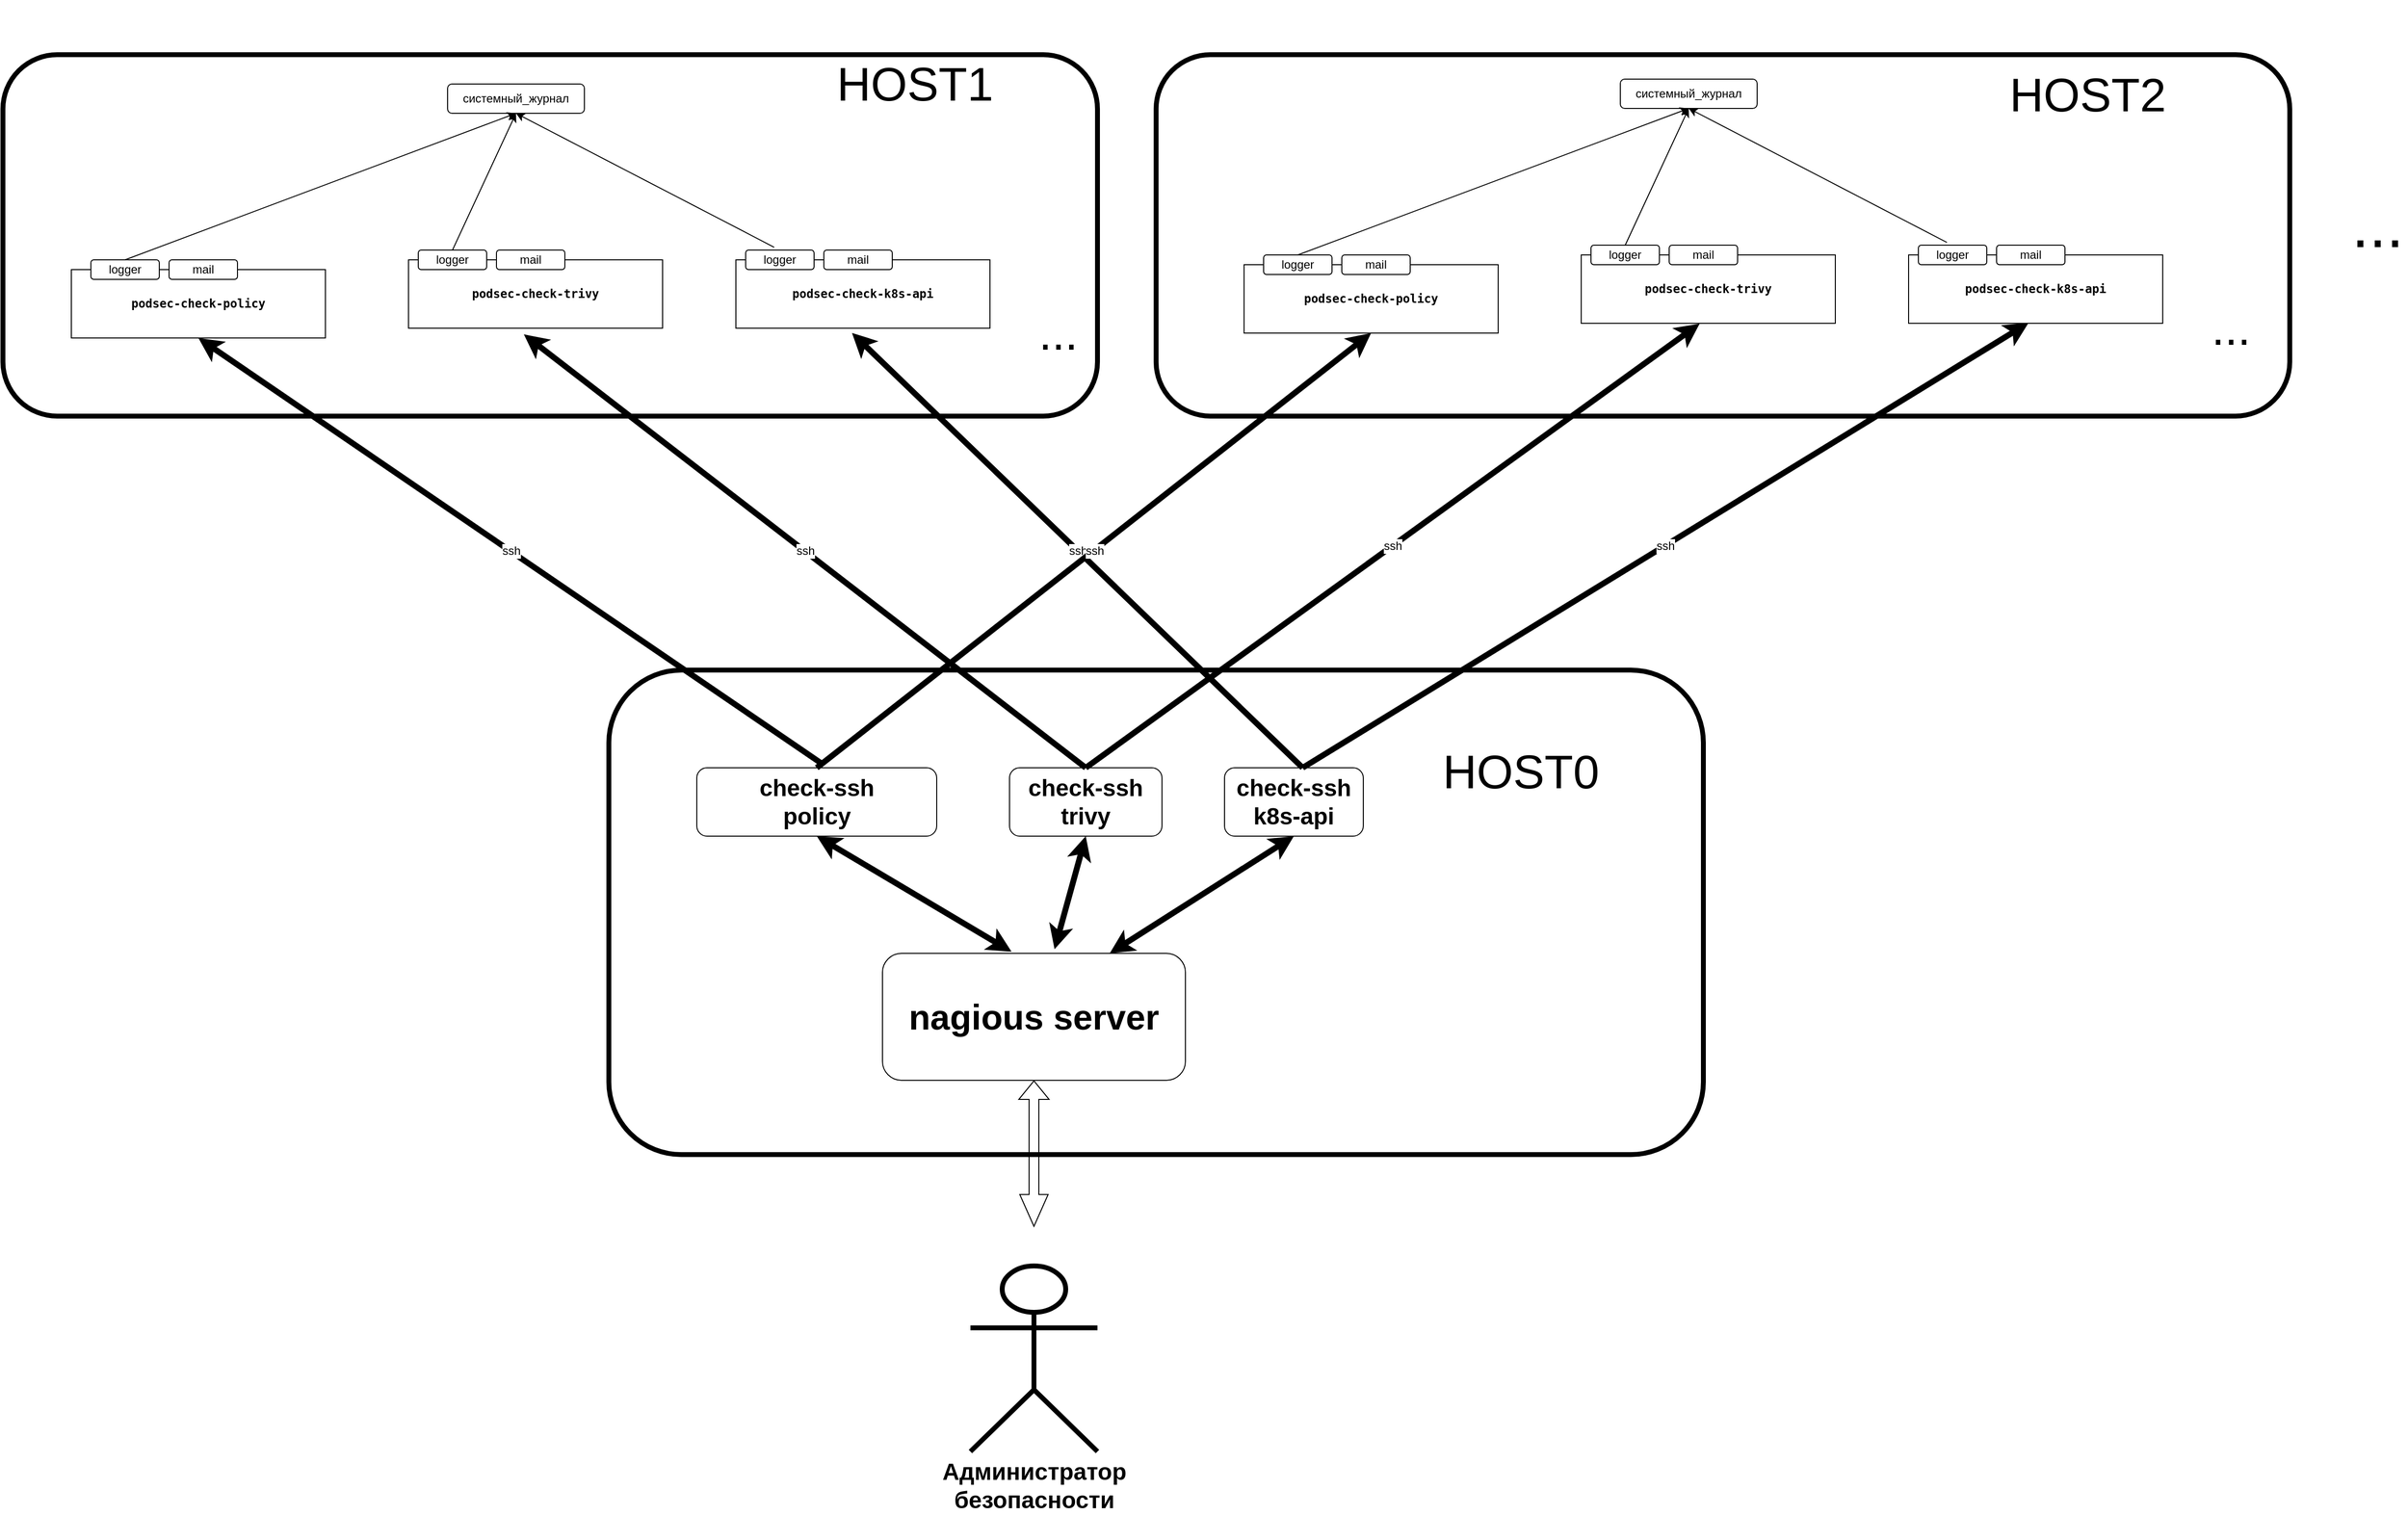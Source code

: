 <mxfile version="17.4.2" type="device"><diagram id="cSXANtr4w71hsvH4BP3p" name="Страница 1"><mxGraphModel dx="2449" dy="1864" grid="1" gridSize="10" guides="1" tooltips="1" connect="1" arrows="1" fold="1" page="1" pageScale="1" pageWidth="827" pageHeight="1169" math="0" shadow="0"><root><mxCell id="0"/><mxCell id="1" parent="0"/><mxCell id="7xnJ8JzGo90xuwVQswO0-2" value="&lt;span style=&quot;font-family: monospace ; font-weight: 700 ; background-color: rgb(255 , 255 , 255)&quot;&gt;podsec-check-policy&lt;/span&gt;&lt;span style=&quot;font-family: monospace&quot;&gt;&lt;br&gt;&lt;/span&gt;" style="rounded=0;whiteSpace=wrap;html=1;" parent="1" vertex="1"><mxGeometry x="370" y="280" width="260" height="70" as="geometry"/></mxCell><mxCell id="7xnJ8JzGo90xuwVQswO0-6" value="&lt;span style=&quot;font-family: monospace ; font-weight: 700 ; background-color: rgb(255 , 255 , 255)&quot;&gt;podsec-check-trivy&lt;/span&gt;&lt;span style=&quot;font-family: monospace&quot;&gt;&lt;br&gt;&lt;/span&gt;" style="rounded=0;whiteSpace=wrap;html=1;" parent="1" vertex="1"><mxGeometry x="715" y="270" width="260" height="70" as="geometry"/></mxCell><mxCell id="7xnJ8JzGo90xuwVQswO0-15" value="&lt;font style=&quot;font-size: 48px&quot;&gt;...&lt;/font&gt;" style="text;html=1;strokeColor=none;fillColor=none;align=center;verticalAlign=middle;whiteSpace=wrap;rounded=0;fontColor=#000000;" parent="1" vertex="1"><mxGeometry x="1350" y="330" width="60" height="30" as="geometry"/></mxCell><mxCell id="7xnJ8JzGo90xuwVQswO0-19" style="edgeStyle=orthogonalEdgeStyle;rounded=0;orthogonalLoop=1;jettySize=auto;html=1;exitX=0.5;exitY=1;exitDx=0;exitDy=0;fontSize=48;fontColor=#000000;" parent="1" source="7xnJ8JzGo90xuwVQswO0-15" target="7xnJ8JzGo90xuwVQswO0-15" edge="1"><mxGeometry relative="1" as="geometry"/></mxCell><mxCell id="7xnJ8JzGo90xuwVQswO0-21" value="системный_журнал" style="rounded=1;whiteSpace=wrap;html=1;fontSize=12;fontColor=#000000;" parent="1" vertex="1"><mxGeometry x="755" y="90" width="140" height="30" as="geometry"/></mxCell><mxCell id="7xnJ8JzGo90xuwVQswO0-22" value="logger" style="rounded=1;whiteSpace=wrap;html=1;fontSize=12;fontColor=#000000;" parent="1" vertex="1"><mxGeometry x="390" y="270" width="70" height="20" as="geometry"/></mxCell><mxCell id="7xnJ8JzGo90xuwVQswO0-23" value="" style="endArrow=classic;html=1;rounded=0;fontSize=12;fontColor=#000000;entryX=0.5;entryY=1;entryDx=0;entryDy=0;exitX=0.5;exitY=0;exitDx=0;exitDy=0;" parent="1" source="7xnJ8JzGo90xuwVQswO0-22" target="7xnJ8JzGo90xuwVQswO0-21" edge="1"><mxGeometry width="50" height="50" relative="1" as="geometry"><mxPoint x="590" y="310" as="sourcePoint"/><mxPoint x="640" y="260" as="targetPoint"/></mxGeometry></mxCell><mxCell id="7xnJ8JzGo90xuwVQswO0-24" value="mail" style="rounded=1;whiteSpace=wrap;html=1;fontSize=12;fontColor=#000000;" parent="1" vertex="1"><mxGeometry x="470" y="270" width="70" height="20" as="geometry"/></mxCell><mxCell id="7xnJ8JzGo90xuwVQswO0-27" value="&lt;font style=&quot;font-size: 36px&quot;&gt;&lt;b&gt;nagious server&lt;/b&gt;&lt;/font&gt;" style="rounded=1;whiteSpace=wrap;html=1;fontSize=12;fontColor=#000000;" parent="1" vertex="1"><mxGeometry x="1200" y="980" width="310" height="130" as="geometry"/></mxCell><mxCell id="7xnJ8JzGo90xuwVQswO0-30" value="logger" style="rounded=1;whiteSpace=wrap;html=1;fontSize=12;fontColor=#000000;" parent="1" vertex="1"><mxGeometry x="725" y="260" width="70" height="20" as="geometry"/></mxCell><mxCell id="7xnJ8JzGo90xuwVQswO0-31" value="mail" style="rounded=1;whiteSpace=wrap;html=1;fontSize=12;fontColor=#000000;" parent="1" vertex="1"><mxGeometry x="805" y="260" width="70" height="20" as="geometry"/></mxCell><mxCell id="7xnJ8JzGo90xuwVQswO0-33" value="&lt;span style=&quot;font-family: monospace ; font-weight: 700 ; background-color: rgb(255 , 255 , 255)&quot;&gt;podsec-check-k8s-api&lt;/span&gt;&lt;span style=&quot;font-family: monospace&quot;&gt;&lt;br&gt;&lt;/span&gt;" style="rounded=0;whiteSpace=wrap;html=1;" parent="1" vertex="1"><mxGeometry x="1050" y="270" width="260" height="70" as="geometry"/></mxCell><mxCell id="7xnJ8JzGo90xuwVQswO0-34" value="logger" style="rounded=1;whiteSpace=wrap;html=1;fontSize=12;fontColor=#000000;" parent="1" vertex="1"><mxGeometry x="1060" y="260" width="70" height="20" as="geometry"/></mxCell><mxCell id="7xnJ8JzGo90xuwVQswO0-35" value="mail" style="rounded=1;whiteSpace=wrap;html=1;fontSize=12;fontColor=#000000;" parent="1" vertex="1"><mxGeometry x="1140" y="260" width="70" height="20" as="geometry"/></mxCell><mxCell id="7xnJ8JzGo90xuwVQswO0-38" value="" style="endArrow=classic;html=1;rounded=0;fontSize=12;fontColor=#000000;exitX=0.417;exitY=-0.143;exitDx=0;exitDy=0;exitPerimeter=0;entryX=0.5;entryY=1;entryDx=0;entryDy=0;" parent="1" source="7xnJ8JzGo90xuwVQswO0-34" target="7xnJ8JzGo90xuwVQswO0-21" edge="1"><mxGeometry width="50" height="50" relative="1" as="geometry"><mxPoint x="695" y="280" as="sourcePoint"/><mxPoint x="590" y="180" as="targetPoint"/></mxGeometry></mxCell><mxCell id="7xnJ8JzGo90xuwVQswO0-58" value="" style="endArrow=classic;html=1;rounded=0;fontSize=12;fontColor=#000000;strokeWidth=6;shadow=0;sketch=0;exitX=0.525;exitY=-0.051;exitDx=0;exitDy=0;exitPerimeter=0;entryX=0.5;entryY=1;entryDx=0;entryDy=0;" parent="1" source="7xnJ8JzGo90xuwVQswO0-64" target="7xnJ8JzGo90xuwVQswO0-2" edge="1"><mxGeometry relative="1" as="geometry"><mxPoint x="740" y="-100" as="sourcePoint"/><mxPoint x="490" y="460" as="targetPoint"/></mxGeometry></mxCell><mxCell id="7xnJ8JzGo90xuwVQswO0-59" value="ssh" style="edgeLabel;resizable=0;html=1;align=center;verticalAlign=middle;fontSize=12;fontColor=#000000;" parent="7xnJ8JzGo90xuwVQswO0-58" connectable="0" vertex="1"><mxGeometry relative="1" as="geometry"/></mxCell><mxCell id="7xnJ8JzGo90xuwVQswO0-64" value="&lt;font style=&quot;font-size: 24px&quot;&gt;&lt;b&gt;check-ssh&lt;br&gt;policy&lt;/b&gt;&lt;/font&gt;" style="rounded=1;whiteSpace=wrap;html=1;fontSize=12;fontColor=#000000;fillColor=none;" parent="1" vertex="1"><mxGeometry x="1010" y="790" width="245.5" height="70" as="geometry"/></mxCell><mxCell id="7xnJ8JzGo90xuwVQswO0-65" value="&lt;font style=&quot;font-size: 24px&quot;&gt;&lt;b&gt;check-ssh&lt;br&gt;trivy&lt;/b&gt;&lt;/font&gt;" style="rounded=1;whiteSpace=wrap;html=1;fontSize=12;fontColor=#000000;fillColor=none;" parent="1" vertex="1"><mxGeometry x="1330" y="790" width="156" height="70" as="geometry"/></mxCell><mxCell id="7xnJ8JzGo90xuwVQswO0-66" value="" style="endArrow=classic;html=1;rounded=0;fontSize=12;fontColor=#000000;strokeWidth=6;shadow=0;sketch=0;exitX=0.5;exitY=0;exitDx=0;exitDy=0;entryX=0.454;entryY=1.09;entryDx=0;entryDy=0;entryPerimeter=0;" parent="1" source="7xnJ8JzGo90xuwVQswO0-65" target="7xnJ8JzGo90xuwVQswO0-6" edge="1"><mxGeometry relative="1" as="geometry"><mxPoint x="883.28" y="-95.5" as="sourcePoint"/><mxPoint x="833.18" y="462.64" as="targetPoint"/></mxGeometry></mxCell><mxCell id="7xnJ8JzGo90xuwVQswO0-67" value="ssh" style="edgeLabel;resizable=0;html=1;align=center;verticalAlign=middle;fontSize=12;fontColor=#000000;" parent="7xnJ8JzGo90xuwVQswO0-66" connectable="0" vertex="1"><mxGeometry relative="1" as="geometry"/></mxCell><mxCell id="7xnJ8JzGo90xuwVQswO0-69" value="&lt;font style=&quot;font-size: 24px&quot;&gt;&lt;b&gt;check-ssh&lt;br&gt;k8s-api&lt;/b&gt;&lt;/font&gt;" style="rounded=1;whiteSpace=wrap;html=1;fontSize=12;fontColor=#000000;fillColor=none;" parent="1" vertex="1"><mxGeometry x="1550" y="790" width="142" height="70" as="geometry"/></mxCell><mxCell id="7xnJ8JzGo90xuwVQswO0-74" value="" style="endArrow=classic;html=1;rounded=0;fontSize=12;fontColor=#000000;strokeWidth=6;shadow=0;sketch=0;exitX=0.563;exitY=0;exitDx=0;exitDy=0;entryX=0.457;entryY=1.069;entryDx=0;entryDy=0;entryPerimeter=0;exitPerimeter=0;" parent="1" source="7xnJ8JzGo90xuwVQswO0-69" target="7xnJ8JzGo90xuwVQswO0-33" edge="1"><mxGeometry relative="1" as="geometry"><mxPoint x="881.68" y="656.82" as="sourcePoint"/><mxPoint x="1172.44" y="461.1" as="targetPoint"/></mxGeometry></mxCell><mxCell id="7xnJ8JzGo90xuwVQswO0-75" value="ssh" style="edgeLabel;resizable=0;html=1;align=center;verticalAlign=middle;fontSize=12;fontColor=#000000;" parent="7xnJ8JzGo90xuwVQswO0-74" connectable="0" vertex="1"><mxGeometry relative="1" as="geometry"/></mxCell><mxCell id="7xnJ8JzGo90xuwVQswO0-76" value="&lt;font style=&quot;font-size: 24px&quot;&gt;&lt;b&gt;Администратор&lt;br&gt;безопасности&lt;/b&gt;&lt;/font&gt;" style="shape=umlActor;verticalLabelPosition=bottom;verticalAlign=top;html=1;outlineConnect=0;fontSize=12;fontColor=#000000;strokeWidth=5;" parent="1" vertex="1"><mxGeometry x="1290" y="1300" width="130" height="190" as="geometry"/></mxCell><mxCell id="7xnJ8JzGo90xuwVQswO0-77" value="" style="endArrow=classic;html=1;rounded=0;fontSize=12;fontColor=#000000;entryX=0.5;entryY=1;entryDx=0;entryDy=0;exitX=0.242;exitY=0.091;exitDx=0;exitDy=0;exitPerimeter=0;" parent="1" target="7xnJ8JzGo90xuwVQswO0-21" edge="1"><mxGeometry width="50" height="50" relative="1" as="geometry"><mxPoint x="760.02" y="260.02" as="sourcePoint"/><mxPoint x="835" y="130" as="targetPoint"/></mxGeometry></mxCell><mxCell id="7xnJ8JzGo90xuwVQswO0-78" value="&lt;font style=&quot;font-size: 48px&quot;&gt;&amp;nbsp; &amp;nbsp; &amp;nbsp; &amp;nbsp; &amp;nbsp; &amp;nbsp; &amp;nbsp; &amp;nbsp; &amp;nbsp; &amp;nbsp; &amp;nbsp; &amp;nbsp; &amp;nbsp; &amp;nbsp; &amp;nbsp; &amp;nbsp; &amp;nbsp; &amp;nbsp; &amp;nbsp; &amp;nbsp; &amp;nbsp; &amp;nbsp; &amp;nbsp; &amp;nbsp; &amp;nbsp; &amp;nbsp; &amp;nbsp; &amp;nbsp; &amp;nbsp; &amp;nbsp; &amp;nbsp; &amp;nbsp; &amp;nbsp; &amp;nbsp; &amp;nbsp; &amp;nbsp; &lt;br&gt;&amp;nbsp; &amp;nbsp; &amp;nbsp; &amp;nbsp; &amp;nbsp; &amp;nbsp; &amp;nbsp; &amp;nbsp; &amp;nbsp; &amp;nbsp; &amp;nbsp; &amp;nbsp; &amp;nbsp; &amp;nbsp; &amp;nbsp; &amp;nbsp; &amp;nbsp; &amp;nbsp; &amp;nbsp; &amp;nbsp; &amp;nbsp; &amp;nbsp; &amp;nbsp; &amp;nbsp; &amp;nbsp; &amp;nbsp; &amp;nbsp; &amp;nbsp; HOST1&lt;/font&gt;&lt;br&gt;&lt;br&gt;&lt;br&gt;&lt;br&gt;&lt;br&gt;&lt;br&gt;&lt;br&gt;&lt;br&gt;&lt;br&gt;&lt;br&gt;&lt;br&gt;&lt;br&gt;&lt;br&gt;&lt;br&gt;&lt;br&gt;&lt;br&gt;&lt;br&gt;&lt;br&gt;" style="rounded=1;whiteSpace=wrap;html=1;fontSize=18;fontColor=#000000;strokeWidth=5;fillColor=none;" parent="1" vertex="1"><mxGeometry x="300" y="60" width="1120" height="370" as="geometry"/></mxCell><mxCell id="7xnJ8JzGo90xuwVQswO0-81" value="&lt;span style=&quot;font-family: monospace ; font-weight: 700 ; background-color: rgb(255 , 255 , 255)&quot;&gt;podsec-check-policy&lt;/span&gt;&lt;span style=&quot;font-family: monospace&quot;&gt;&lt;br&gt;&lt;/span&gt;" style="rounded=0;whiteSpace=wrap;html=1;" parent="1" vertex="1"><mxGeometry x="1570" y="275" width="260" height="70" as="geometry"/></mxCell><mxCell id="7xnJ8JzGo90xuwVQswO0-84" value="&lt;span style=&quot;font-family: monospace ; font-weight: 700 ; background-color: rgb(255 , 255 , 255)&quot;&gt;podsec-check-trivy&lt;/span&gt;&lt;span style=&quot;font-family: monospace&quot;&gt;&lt;br&gt;&lt;/span&gt;" style="rounded=0;whiteSpace=wrap;html=1;" parent="1" vertex="1"><mxGeometry x="1915" y="265" width="260" height="70" as="geometry"/></mxCell><mxCell id="7xnJ8JzGo90xuwVQswO0-88" value="&lt;font style=&quot;font-size: 48px&quot;&gt;...&lt;/font&gt;" style="text;html=1;strokeColor=none;fillColor=none;align=center;verticalAlign=middle;whiteSpace=wrap;rounded=0;fontColor=#000000;" parent="1" vertex="1"><mxGeometry x="2550" y="325" width="60" height="30" as="geometry"/></mxCell><mxCell id="7xnJ8JzGo90xuwVQswO0-89" style="edgeStyle=orthogonalEdgeStyle;rounded=0;orthogonalLoop=1;jettySize=auto;html=1;exitX=0.5;exitY=1;exitDx=0;exitDy=0;fontSize=48;fontColor=#000000;" parent="1" source="7xnJ8JzGo90xuwVQswO0-88" target="7xnJ8JzGo90xuwVQswO0-88" edge="1"><mxGeometry relative="1" as="geometry"/></mxCell><mxCell id="7xnJ8JzGo90xuwVQswO0-90" value="системный_журнал" style="rounded=1;whiteSpace=wrap;html=1;fontSize=12;fontColor=#000000;" parent="1" vertex="1"><mxGeometry x="1955" y="85" width="140" height="30" as="geometry"/></mxCell><mxCell id="7xnJ8JzGo90xuwVQswO0-91" value="logger" style="rounded=1;whiteSpace=wrap;html=1;fontSize=12;fontColor=#000000;" parent="1" vertex="1"><mxGeometry x="1590" y="265" width="70" height="20" as="geometry"/></mxCell><mxCell id="7xnJ8JzGo90xuwVQswO0-92" value="" style="endArrow=classic;html=1;rounded=0;fontSize=12;fontColor=#000000;entryX=0.5;entryY=1;entryDx=0;entryDy=0;exitX=0.5;exitY=0;exitDx=0;exitDy=0;" parent="1" source="7xnJ8JzGo90xuwVQswO0-91" target="7xnJ8JzGo90xuwVQswO0-90" edge="1"><mxGeometry width="50" height="50" relative="1" as="geometry"><mxPoint x="1790" y="305" as="sourcePoint"/><mxPoint x="1840" y="255" as="targetPoint"/></mxGeometry></mxCell><mxCell id="7xnJ8JzGo90xuwVQswO0-93" value="mail" style="rounded=1;whiteSpace=wrap;html=1;fontSize=12;fontColor=#000000;" parent="1" vertex="1"><mxGeometry x="1670" y="265" width="70" height="20" as="geometry"/></mxCell><mxCell id="7xnJ8JzGo90xuwVQswO0-94" value="logger" style="rounded=1;whiteSpace=wrap;html=1;fontSize=12;fontColor=#000000;" parent="1" vertex="1"><mxGeometry x="1925" y="255" width="70" height="20" as="geometry"/></mxCell><mxCell id="7xnJ8JzGo90xuwVQswO0-95" value="mail" style="rounded=1;whiteSpace=wrap;html=1;fontSize=12;fontColor=#000000;" parent="1" vertex="1"><mxGeometry x="2005" y="255" width="70" height="20" as="geometry"/></mxCell><mxCell id="7xnJ8JzGo90xuwVQswO0-96" value="&lt;span style=&quot;font-family: monospace ; font-weight: 700 ; background-color: rgb(255 , 255 , 255)&quot;&gt;podsec-check-k8s-api&lt;/span&gt;&lt;span style=&quot;font-family: monospace&quot;&gt;&lt;br&gt;&lt;/span&gt;" style="rounded=0;whiteSpace=wrap;html=1;" parent="1" vertex="1"><mxGeometry x="2250" y="265" width="260" height="70" as="geometry"/></mxCell><mxCell id="7xnJ8JzGo90xuwVQswO0-97" value="logger" style="rounded=1;whiteSpace=wrap;html=1;fontSize=12;fontColor=#000000;" parent="1" vertex="1"><mxGeometry x="2260" y="255" width="70" height="20" as="geometry"/></mxCell><mxCell id="7xnJ8JzGo90xuwVQswO0-98" value="mail" style="rounded=1;whiteSpace=wrap;html=1;fontSize=12;fontColor=#000000;" parent="1" vertex="1"><mxGeometry x="2340" y="255" width="70" height="20" as="geometry"/></mxCell><mxCell id="7xnJ8JzGo90xuwVQswO0-99" value="" style="endArrow=classic;html=1;rounded=0;fontSize=12;fontColor=#000000;exitX=0.417;exitY=-0.143;exitDx=0;exitDy=0;exitPerimeter=0;entryX=0.5;entryY=1;entryDx=0;entryDy=0;" parent="1" source="7xnJ8JzGo90xuwVQswO0-97" target="7xnJ8JzGo90xuwVQswO0-90" edge="1"><mxGeometry width="50" height="50" relative="1" as="geometry"><mxPoint x="1895" y="275" as="sourcePoint"/><mxPoint x="1790" y="175" as="targetPoint"/></mxGeometry></mxCell><mxCell id="7xnJ8JzGo90xuwVQswO0-106" value="" style="endArrow=classic;html=1;rounded=0;fontSize=12;fontColor=#000000;entryX=0.5;entryY=1;entryDx=0;entryDy=0;exitX=0.242;exitY=0.091;exitDx=0;exitDy=0;exitPerimeter=0;" parent="1" target="7xnJ8JzGo90xuwVQswO0-90" edge="1"><mxGeometry width="50" height="50" relative="1" as="geometry"><mxPoint x="1960.02" y="255.02" as="sourcePoint"/><mxPoint x="2035" y="125" as="targetPoint"/></mxGeometry></mxCell><mxCell id="7xnJ8JzGo90xuwVQswO0-107" value="&lt;font style=&quot;font-size: 48px&quot;&gt;&amp;nbsp; &amp;nbsp; &amp;nbsp; &amp;nbsp; &amp;nbsp; &amp;nbsp; &amp;nbsp; &amp;nbsp; &amp;nbsp; &amp;nbsp; &amp;nbsp; &amp;nbsp; &amp;nbsp; &amp;nbsp; &amp;nbsp; &amp;nbsp; &amp;nbsp; &amp;nbsp; &amp;nbsp; &amp;nbsp; &amp;nbsp; &amp;nbsp; &amp;nbsp; &amp;nbsp; &amp;nbsp; &amp;nbsp; &amp;nbsp; &amp;nbsp; &amp;nbsp; &amp;nbsp; &amp;nbsp; &amp;nbsp; &amp;nbsp; &amp;nbsp; &amp;nbsp; &amp;nbsp; &lt;br&gt;&amp;nbsp; &amp;nbsp; &amp;nbsp; &amp;nbsp; &amp;nbsp; &amp;nbsp; &amp;nbsp; &amp;nbsp; &amp;nbsp; &amp;nbsp; &amp;nbsp; &amp;nbsp; &amp;nbsp; &amp;nbsp; &amp;nbsp; &amp;nbsp; &amp;nbsp; &amp;nbsp; &amp;nbsp; &amp;nbsp; &amp;nbsp; &amp;nbsp; &amp;nbsp; &amp;nbsp; &amp;nbsp; &amp;nbsp; &amp;nbsp; &amp;nbsp; HOST2&lt;/font&gt;&lt;br&gt;&lt;br&gt;&lt;br&gt;&lt;br&gt;&lt;br&gt;&lt;br&gt;&lt;br&gt;&lt;br&gt;&lt;br&gt;&lt;br&gt;&lt;br&gt;&lt;br&gt;&lt;br&gt;&lt;br&gt;&lt;br&gt;&lt;br&gt;&lt;br&gt;" style="rounded=1;whiteSpace=wrap;html=1;fontSize=18;fontColor=#000000;strokeWidth=5;fillColor=none;" parent="1" vertex="1"><mxGeometry x="1480" y="60" width="1160" height="370" as="geometry"/></mxCell><mxCell id="7xnJ8JzGo90xuwVQswO0-108" value="" style="endArrow=classic;html=1;rounded=0;fontSize=12;fontColor=#000000;strokeWidth=6;shadow=0;sketch=0;entryX=0.5;entryY=1;entryDx=0;entryDy=0;exitX=0.5;exitY=0;exitDx=0;exitDy=0;" parent="1" source="7xnJ8JzGo90xuwVQswO0-64" target="7xnJ8JzGo90xuwVQswO0-81" edge="1"><mxGeometry relative="1" as="geometry"><mxPoint x="1348" y="780" as="sourcePoint"/><mxPoint x="1695" y="465" as="targetPoint"/></mxGeometry></mxCell><mxCell id="7xnJ8JzGo90xuwVQswO0-109" value="ssh" style="edgeLabel;resizable=0;html=1;align=center;verticalAlign=middle;fontSize=12;fontColor=#000000;" parent="7xnJ8JzGo90xuwVQswO0-108" connectable="0" vertex="1"><mxGeometry relative="1" as="geometry"/></mxCell><mxCell id="7xnJ8JzGo90xuwVQswO0-110" value="" style="endArrow=classic;html=1;rounded=0;fontSize=12;fontColor=#000000;strokeWidth=6;shadow=0;sketch=0;exitX=0.5;exitY=0;exitDx=0;exitDy=0;entryX=0.466;entryY=1.005;entryDx=0;entryDy=0;entryPerimeter=0;" parent="1" source="7xnJ8JzGo90xuwVQswO0-65" target="7xnJ8JzGo90xuwVQswO0-84" edge="1"><mxGeometry relative="1" as="geometry"><mxPoint x="1418" y="800" as="sourcePoint"/><mxPoint x="2057.36" y="461.38" as="targetPoint"/></mxGeometry></mxCell><mxCell id="7xnJ8JzGo90xuwVQswO0-111" value="ssh" style="edgeLabel;resizable=0;html=1;align=center;verticalAlign=middle;fontSize=12;fontColor=#000000;" parent="7xnJ8JzGo90xuwVQswO0-110" connectable="0" vertex="1"><mxGeometry relative="1" as="geometry"/></mxCell><mxCell id="7xnJ8JzGo90xuwVQswO0-112" value="" style="endArrow=classic;html=1;rounded=0;fontSize=12;fontColor=#000000;strokeWidth=6;shadow=0;sketch=0;exitX=0.563;exitY=0;exitDx=0;exitDy=0;entryX=0.472;entryY=0.993;entryDx=0;entryDy=0;entryPerimeter=0;exitPerimeter=0;" parent="1" source="7xnJ8JzGo90xuwVQswO0-69" target="7xnJ8JzGo90xuwVQswO0-96" edge="1"><mxGeometry relative="1" as="geometry"><mxPoint x="1642" y="800" as="sourcePoint"/><mxPoint x="2381.43" y="460.06" as="targetPoint"/></mxGeometry></mxCell><mxCell id="7xnJ8JzGo90xuwVQswO0-113" value="ssh" style="edgeLabel;resizable=0;html=1;align=center;verticalAlign=middle;fontSize=12;fontColor=#000000;" parent="7xnJ8JzGo90xuwVQswO0-112" connectable="0" vertex="1"><mxGeometry relative="1" as="geometry"/></mxCell><mxCell id="7xnJ8JzGo90xuwVQswO0-117" value="" style="endArrow=classic;startArrow=classic;html=1;rounded=0;shadow=0;sketch=0;fontSize=36;fontColor=#000000;strokeWidth=6;exitX=0.426;exitY=-0.013;exitDx=0;exitDy=0;entryX=0.5;entryY=1;entryDx=0;entryDy=0;exitPerimeter=0;" parent="1" source="7xnJ8JzGo90xuwVQswO0-27" target="7xnJ8JzGo90xuwVQswO0-64" edge="1"><mxGeometry width="50" height="50" relative="1" as="geometry"><mxPoint x="1560" y="770" as="sourcePoint"/><mxPoint x="1610" y="720" as="targetPoint"/></mxGeometry></mxCell><mxCell id="7xnJ8JzGo90xuwVQswO0-118" value="" style="endArrow=classic;startArrow=classic;html=1;rounded=0;shadow=0;sketch=0;fontSize=36;fontColor=#000000;strokeWidth=6;exitX=0.568;exitY=-0.033;exitDx=0;exitDy=0;entryX=0.5;entryY=1;entryDx=0;entryDy=0;exitPerimeter=0;" parent="1" source="7xnJ8JzGo90xuwVQswO0-27" target="7xnJ8JzGo90xuwVQswO0-65" edge="1"><mxGeometry width="50" height="50" relative="1" as="geometry"><mxPoint x="1365" y="990" as="sourcePoint"/><mxPoint x="1142.75" y="870" as="targetPoint"/></mxGeometry></mxCell><mxCell id="7xnJ8JzGo90xuwVQswO0-119" value="" style="endArrow=classic;startArrow=classic;html=1;rounded=0;shadow=0;sketch=0;fontSize=36;fontColor=#000000;strokeWidth=6;entryX=0.5;entryY=1;entryDx=0;entryDy=0;exitX=0.75;exitY=0;exitDx=0;exitDy=0;" parent="1" source="7xnJ8JzGo90xuwVQswO0-27" target="7xnJ8JzGo90xuwVQswO0-69" edge="1"><mxGeometry width="50" height="50" relative="1" as="geometry"><mxPoint x="1375" y="1000" as="sourcePoint"/><mxPoint x="1418" y="870" as="targetPoint"/></mxGeometry></mxCell><mxCell id="7xnJ8JzGo90xuwVQswO0-120" value="&lt;font style=&quot;font-size: 48px&quot;&gt;&amp;nbsp; &amp;nbsp; &amp;nbsp; &amp;nbsp; &amp;nbsp; &amp;nbsp; &amp;nbsp; &amp;nbsp; &amp;nbsp; &amp;nbsp; &amp;nbsp; &amp;nbsp; &amp;nbsp; &amp;nbsp; &amp;nbsp; &amp;nbsp; &amp;nbsp; &amp;nbsp; &amp;nbsp; &amp;nbsp; &amp;nbsp; &amp;nbsp; &amp;nbsp; &amp;nbsp; &amp;nbsp; &amp;nbsp; &amp;nbsp; &amp;nbsp; &amp;nbsp; &amp;nbsp; &amp;nbsp; &amp;nbsp; &amp;nbsp; &amp;nbsp; &amp;nbsp; &amp;nbsp; &lt;br&gt;&amp;nbsp; &amp;nbsp; &amp;nbsp; &amp;nbsp; &amp;nbsp; &amp;nbsp; &amp;nbsp; &amp;nbsp; &amp;nbsp; &amp;nbsp; &amp;nbsp; &amp;nbsp; &amp;nbsp; &amp;nbsp; &amp;nbsp; &amp;nbsp; &amp;nbsp; &amp;nbsp; &amp;nbsp; &amp;nbsp; &amp;nbsp; &amp;nbsp; &amp;nbsp; &amp;nbsp; &amp;nbsp; &amp;nbsp; &amp;nbsp; &amp;nbsp; HOST0&lt;/font&gt;&lt;br&gt;&lt;br&gt;&lt;br&gt;&lt;br&gt;&lt;br&gt;&lt;br&gt;&lt;br&gt;&lt;br&gt;&lt;br&gt;&lt;br&gt;&lt;br&gt;&lt;br&gt;&lt;br&gt;&lt;br&gt;&lt;br&gt;&lt;br&gt;&lt;br&gt;" style="rounded=1;whiteSpace=wrap;html=1;fontSize=18;fontColor=#000000;strokeWidth=5;fillColor=none;" parent="1" vertex="1"><mxGeometry x="920" y="690" width="1120" height="496" as="geometry"/></mxCell><mxCell id="xzH6qO0guXNW-ei4VtEH-4" value="&lt;font style=&quot;font-size: 64px&quot;&gt;...&lt;/font&gt;" style="text;html=1;strokeColor=none;fillColor=none;align=center;verticalAlign=middle;whiteSpace=wrap;rounded=0;" vertex="1" parent="1"><mxGeometry x="2700" y="220" width="60" height="30" as="geometry"/></mxCell><mxCell id="xzH6qO0guXNW-ei4VtEH-8" value="" style="shape=flexArrow;endArrow=classic;startArrow=classic;html=1;rounded=0;fontSize=64;entryX=0.5;entryY=1;entryDx=0;entryDy=0;startWidth=18;startSize=10.56;" edge="1" parent="1" target="7xnJ8JzGo90xuwVQswO0-27"><mxGeometry width="100" height="100" relative="1" as="geometry"><mxPoint x="1355" y="1260" as="sourcePoint"/><mxPoint x="1291" y="1140" as="targetPoint"/></mxGeometry></mxCell></root></mxGraphModel></diagram></mxfile>
